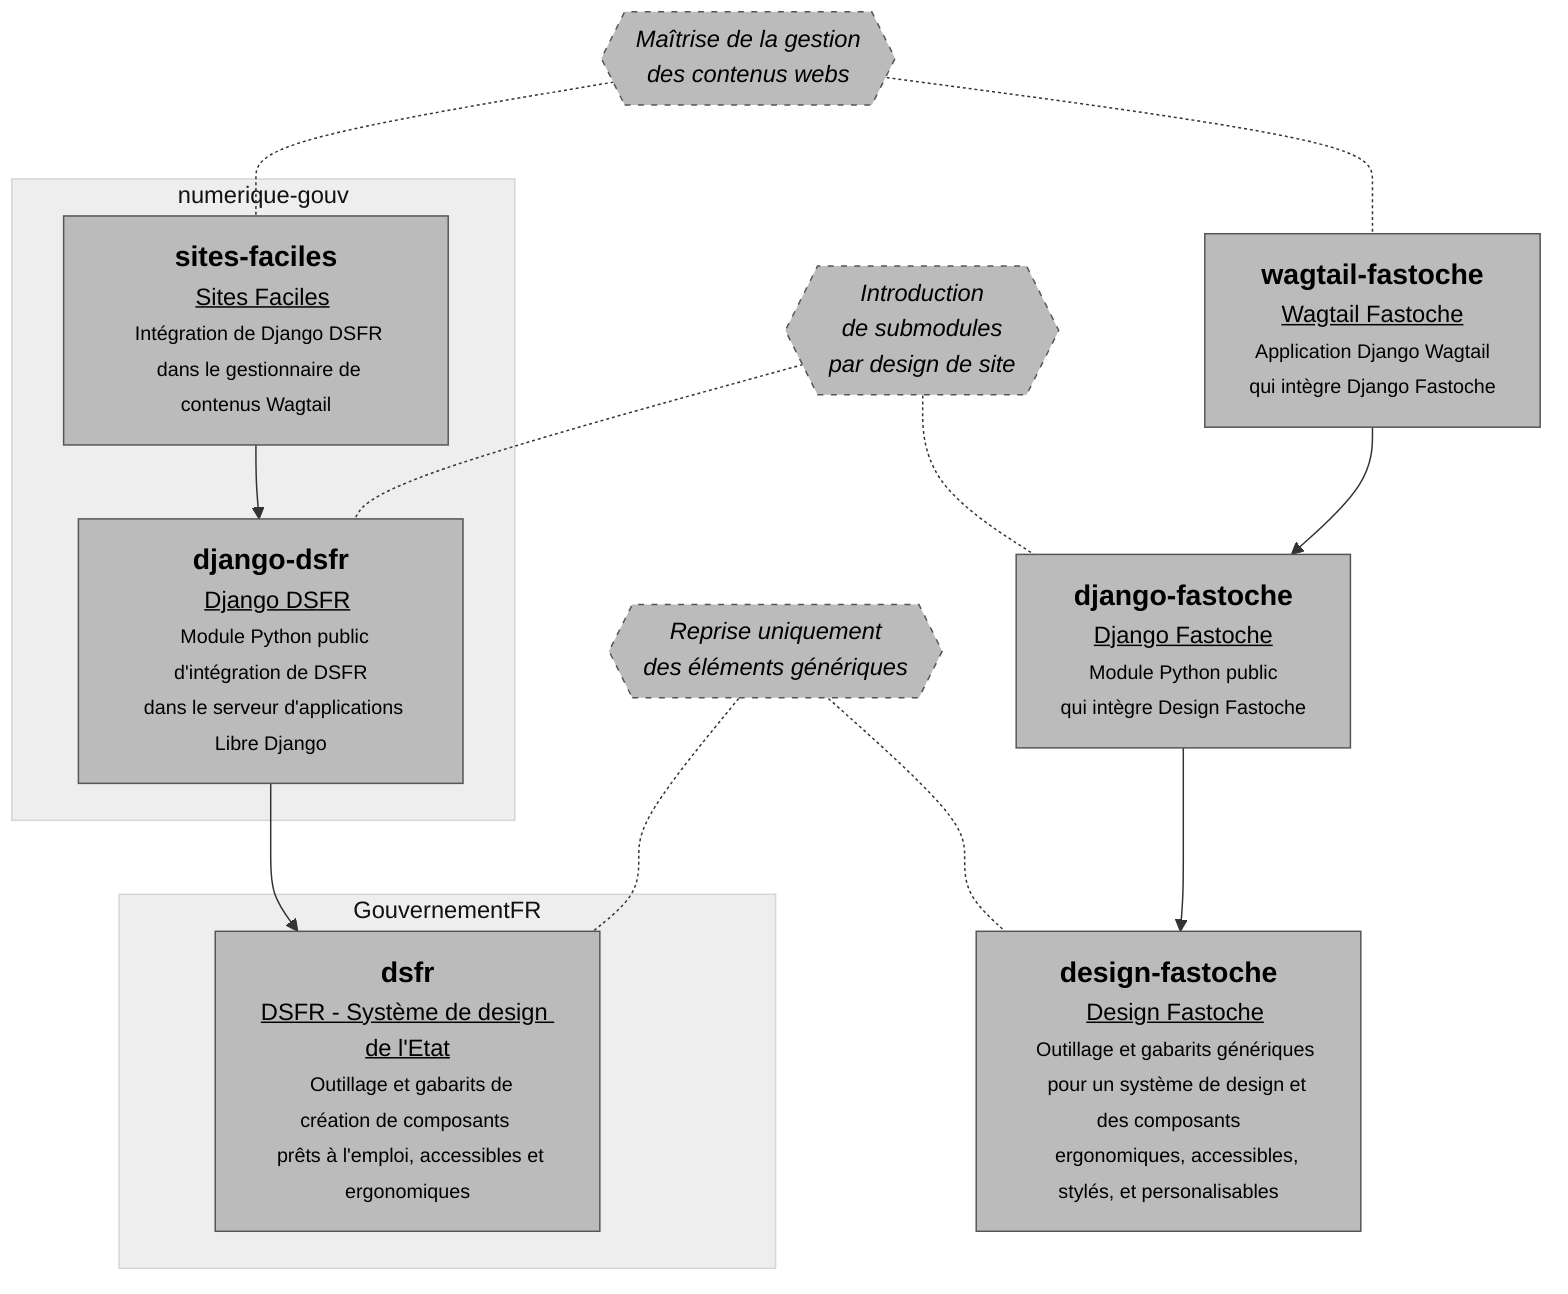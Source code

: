 %%{
  init: {
    'theme': 'base',     
    'themeVariables': {
      'primaryColor': '#bbb',
      'primaryTextColor': '#000',
      'primaryBorderColor': '#555',
      'lineColor': '#333',
      'secondaryColor': '#eee',
      'tertiaryColor': '#eee'
    }
  }
}%%

flowchart TD

subgraph GouvernementFR
  dsfr["<big><b>dsfr</big></b>
<u>DSFR - Système de design de l'Etat</u>
  <small>Outillage et gabarits de création de composants 
  prêts à l'emploi, accessibles et ergonomiques</small>"]
%%  en technologie Libre NodeJS 
%%   publié dans github principalement sous licence Libre MIT
%%   avec des mises en garde 
%%   contre l'usurpation de la marque de l'Etat
%%  </small>"]
end
subgraph numerique-gouv

  sites-faciles["<big><b>sites-faciles</big></b>
  <u>Sites Faciles</u><small>
  Intégration de Django DSFR 
  dans le gestionnaire de contenus Wagtail</small>"]
%%  Libre Wagtail publié dans github.com 
%%  sous licence Libre GNU Affero 3</small>"]

  django-dsfr["<big><b>django-dsfr</big></b>
  <u>Django DSFR</u>
  <small>Module Python public d'intégration de DSFR
  dans le serveur d'applications Libre Django</small>"]
%%  publié sur pypi.org sous licence Libre.</small>"]
end
%% subgraph chris2fr 
wagtail-fastoche["<big><b>wagtail-fastoche</big></b>
  <u>Wagtail Fastoche</u>
  <small>Application Django Wagtail 
  qui intègre Django Fastoche </small>"]
%%  dans le serveur Libre 
%%  de gestionnaire de contenu Wagtail 
%%  publié par github.com en Libre."]

  django-fastoche["<big><b>django-fastoche</big></b>
  	<u>Django Fastoche</u>
  	<small>Module Python public  
	qui intègre Design Fastoche </small>"]
%%  	dans le serveur Libre 
%%	d'applications Django
%%	publié par Pypi.org
%%	et par github.com en Libre</small>"]

  design-fastoche["<big><b>design-fastoche</big></b>
  <u>Design Fastoche</u>
  <small>Outillage et gabarits génériques
    pour un système de design et des composants
    ergonomiques, accessibles, stylés, et personalisables</small>"]
%%	en technologie Libre NodeJS 
%%	publié par github.com en Libre</small>"]

%% end


%%  subgraph LogicielsLibres
%%      Django
%%      Wagtail
%%      NodeJS
%%  end


%%  django-dsfr <-.- Django 
%%  sites-faciles <-.- Wagtail 
%%  django-fastoche <-.- Django
%%  wagtail-fastoche <-.- Wagtail 
%%  design-fastoche  <-.- NodeJS 
%%  dsfr <-.- NodeJS 


wagtail-fastoche
-->
django-fastoche
-->
design-fastoche


uniquement-generique{{"<i>Reprise uniquement
des éléments génériques</i>"}}:::dashedOutline
%% (dans NodeJS)</i>"}}:::dashedOutline
-.- 
dsfr 

uniquement-generique
-.- 
design-fastoche

intro-submodules{{"<i>Introduction 
  de submodules
  par design de site</i>"}}:::dashedOutline
%%  (dans Django)</i>"}}:::dashedOutline
-.- 
django-dsfr 

intro-submodules
-.- 
django-fastoche


intro-cms{{"<i>Maîtrise de la gestion
  des contenus webs</i>"}}:::dashedOutline
%%  (en Wagtail)</i>"}}:::dashedOutline
-.-
wagtail-fastoche


intro-cms
-.-
sites-faciles

sites-faciles
-->
django-dsfr
-->
dsfr



classDef dashedOutline stroke-dasharray:4 5


%%  Django --> Wagtail

click wagtail-fastoche href "https://github.com/chris2fr/wagtail-fastoche"
click django-fastoche href "https://github.com/chris2fr/django-fastoche"
click design-fastoche href "https://github.com/chris2fr/design-fastoche"
click sites-faciles href "https://github.com/numerique-gouv/sites-faciles"
click django-dsfr href "https://github.com/numerique-gouv/django-dsfr"
click dsfr href "https://github.com/GouvernementFR/dsfr/"